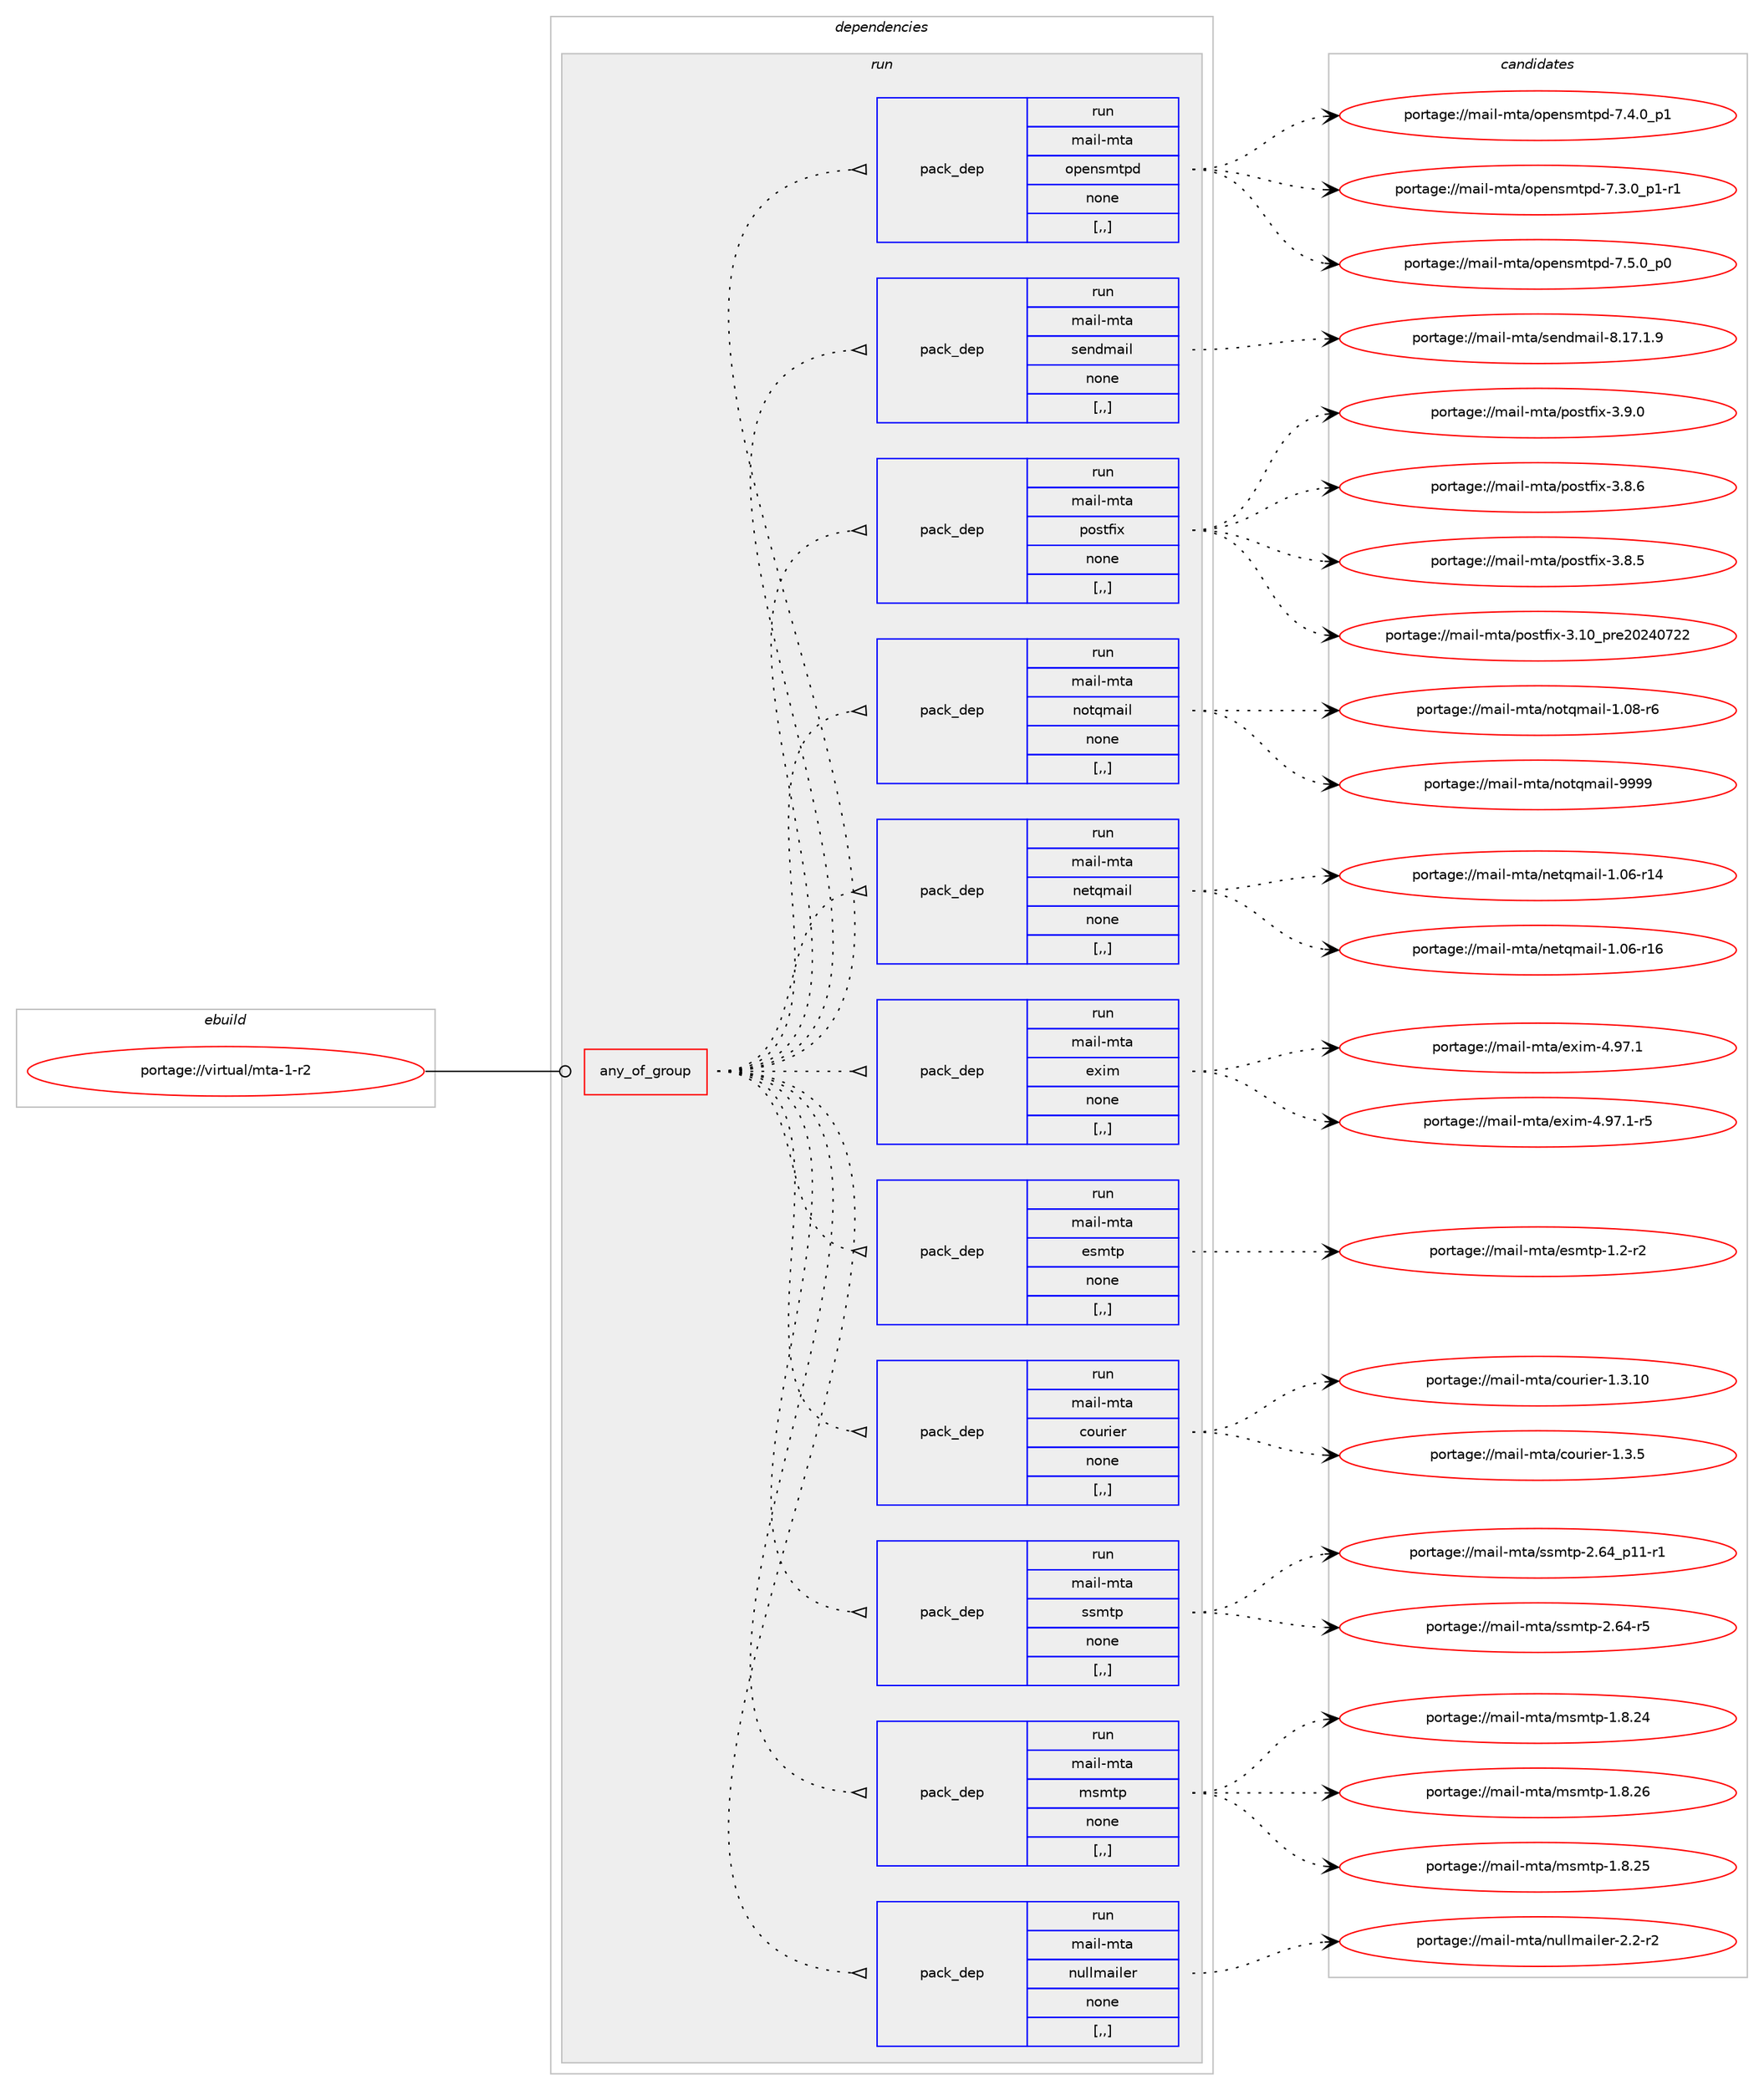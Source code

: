 digraph prolog {

# *************
# Graph options
# *************

newrank=true;
concentrate=true;
compound=true;
graph [rankdir=LR,fontname=Helvetica,fontsize=10,ranksep=1.5];#, ranksep=2.5, nodesep=0.2];
edge  [arrowhead=vee];
node  [fontname=Helvetica,fontsize=10];

# **********
# The ebuild
# **********

subgraph cluster_leftcol {
color=gray;
label=<<i>ebuild</i>>;
id [label="portage://virtual/mta-1-r2", color=red, width=4, href="../virtual/mta-1-r2.svg"];
}

# ****************
# The dependencies
# ****************

subgraph cluster_midcol {
color=gray;
label=<<i>dependencies</i>>;
subgraph cluster_compile {
fillcolor="#eeeeee";
style=filled;
label=<<i>compile</i>>;
}
subgraph cluster_compileandrun {
fillcolor="#eeeeee";
style=filled;
label=<<i>compile and run</i>>;
}
subgraph cluster_run {
fillcolor="#eeeeee";
style=filled;
label=<<i>run</i>>;
subgraph any2854 {
dependency445422 [label=<<TABLE BORDER="0" CELLBORDER="1" CELLSPACING="0" CELLPADDING="4"><TR><TD CELLPADDING="10">any_of_group</TD></TR></TABLE>>, shape=none, color=red];subgraph pack323215 {
dependency445423 [label=<<TABLE BORDER="0" CELLBORDER="1" CELLSPACING="0" CELLPADDING="4" WIDTH="220"><TR><TD ROWSPAN="6" CELLPADDING="30">pack_dep</TD></TR><TR><TD WIDTH="110">run</TD></TR><TR><TD>mail-mta</TD></TR><TR><TD>nullmailer</TD></TR><TR><TD>none</TD></TR><TR><TD>[,,]</TD></TR></TABLE>>, shape=none, color=blue];
}
dependency445422:e -> dependency445423:w [weight=20,style="dotted",arrowhead="oinv"];
subgraph pack323216 {
dependency445424 [label=<<TABLE BORDER="0" CELLBORDER="1" CELLSPACING="0" CELLPADDING="4" WIDTH="220"><TR><TD ROWSPAN="6" CELLPADDING="30">pack_dep</TD></TR><TR><TD WIDTH="110">run</TD></TR><TR><TD>mail-mta</TD></TR><TR><TD>msmtp</TD></TR><TR><TD>none</TD></TR><TR><TD>[,,]</TD></TR></TABLE>>, shape=none, color=blue];
}
dependency445422:e -> dependency445424:w [weight=20,style="dotted",arrowhead="oinv"];
subgraph pack323217 {
dependency445425 [label=<<TABLE BORDER="0" CELLBORDER="1" CELLSPACING="0" CELLPADDING="4" WIDTH="220"><TR><TD ROWSPAN="6" CELLPADDING="30">pack_dep</TD></TR><TR><TD WIDTH="110">run</TD></TR><TR><TD>mail-mta</TD></TR><TR><TD>ssmtp</TD></TR><TR><TD>none</TD></TR><TR><TD>[,,]</TD></TR></TABLE>>, shape=none, color=blue];
}
dependency445422:e -> dependency445425:w [weight=20,style="dotted",arrowhead="oinv"];
subgraph pack323218 {
dependency445426 [label=<<TABLE BORDER="0" CELLBORDER="1" CELLSPACING="0" CELLPADDING="4" WIDTH="220"><TR><TD ROWSPAN="6" CELLPADDING="30">pack_dep</TD></TR><TR><TD WIDTH="110">run</TD></TR><TR><TD>mail-mta</TD></TR><TR><TD>courier</TD></TR><TR><TD>none</TD></TR><TR><TD>[,,]</TD></TR></TABLE>>, shape=none, color=blue];
}
dependency445422:e -> dependency445426:w [weight=20,style="dotted",arrowhead="oinv"];
subgraph pack323219 {
dependency445427 [label=<<TABLE BORDER="0" CELLBORDER="1" CELLSPACING="0" CELLPADDING="4" WIDTH="220"><TR><TD ROWSPAN="6" CELLPADDING="30">pack_dep</TD></TR><TR><TD WIDTH="110">run</TD></TR><TR><TD>mail-mta</TD></TR><TR><TD>esmtp</TD></TR><TR><TD>none</TD></TR><TR><TD>[,,]</TD></TR></TABLE>>, shape=none, color=blue];
}
dependency445422:e -> dependency445427:w [weight=20,style="dotted",arrowhead="oinv"];
subgraph pack323220 {
dependency445428 [label=<<TABLE BORDER="0" CELLBORDER="1" CELLSPACING="0" CELLPADDING="4" WIDTH="220"><TR><TD ROWSPAN="6" CELLPADDING="30">pack_dep</TD></TR><TR><TD WIDTH="110">run</TD></TR><TR><TD>mail-mta</TD></TR><TR><TD>exim</TD></TR><TR><TD>none</TD></TR><TR><TD>[,,]</TD></TR></TABLE>>, shape=none, color=blue];
}
dependency445422:e -> dependency445428:w [weight=20,style="dotted",arrowhead="oinv"];
subgraph pack323221 {
dependency445429 [label=<<TABLE BORDER="0" CELLBORDER="1" CELLSPACING="0" CELLPADDING="4" WIDTH="220"><TR><TD ROWSPAN="6" CELLPADDING="30">pack_dep</TD></TR><TR><TD WIDTH="110">run</TD></TR><TR><TD>mail-mta</TD></TR><TR><TD>netqmail</TD></TR><TR><TD>none</TD></TR><TR><TD>[,,]</TD></TR></TABLE>>, shape=none, color=blue];
}
dependency445422:e -> dependency445429:w [weight=20,style="dotted",arrowhead="oinv"];
subgraph pack323222 {
dependency445430 [label=<<TABLE BORDER="0" CELLBORDER="1" CELLSPACING="0" CELLPADDING="4" WIDTH="220"><TR><TD ROWSPAN="6" CELLPADDING="30">pack_dep</TD></TR><TR><TD WIDTH="110">run</TD></TR><TR><TD>mail-mta</TD></TR><TR><TD>notqmail</TD></TR><TR><TD>none</TD></TR><TR><TD>[,,]</TD></TR></TABLE>>, shape=none, color=blue];
}
dependency445422:e -> dependency445430:w [weight=20,style="dotted",arrowhead="oinv"];
subgraph pack323223 {
dependency445431 [label=<<TABLE BORDER="0" CELLBORDER="1" CELLSPACING="0" CELLPADDING="4" WIDTH="220"><TR><TD ROWSPAN="6" CELLPADDING="30">pack_dep</TD></TR><TR><TD WIDTH="110">run</TD></TR><TR><TD>mail-mta</TD></TR><TR><TD>postfix</TD></TR><TR><TD>none</TD></TR><TR><TD>[,,]</TD></TR></TABLE>>, shape=none, color=blue];
}
dependency445422:e -> dependency445431:w [weight=20,style="dotted",arrowhead="oinv"];
subgraph pack323224 {
dependency445432 [label=<<TABLE BORDER="0" CELLBORDER="1" CELLSPACING="0" CELLPADDING="4" WIDTH="220"><TR><TD ROWSPAN="6" CELLPADDING="30">pack_dep</TD></TR><TR><TD WIDTH="110">run</TD></TR><TR><TD>mail-mta</TD></TR><TR><TD>sendmail</TD></TR><TR><TD>none</TD></TR><TR><TD>[,,]</TD></TR></TABLE>>, shape=none, color=blue];
}
dependency445422:e -> dependency445432:w [weight=20,style="dotted",arrowhead="oinv"];
subgraph pack323225 {
dependency445433 [label=<<TABLE BORDER="0" CELLBORDER="1" CELLSPACING="0" CELLPADDING="4" WIDTH="220"><TR><TD ROWSPAN="6" CELLPADDING="30">pack_dep</TD></TR><TR><TD WIDTH="110">run</TD></TR><TR><TD>mail-mta</TD></TR><TR><TD>opensmtpd</TD></TR><TR><TD>none</TD></TR><TR><TD>[,,]</TD></TR></TABLE>>, shape=none, color=blue];
}
dependency445422:e -> dependency445433:w [weight=20,style="dotted",arrowhead="oinv"];
}
id:e -> dependency445422:w [weight=20,style="solid",arrowhead="odot"];
}
}

# **************
# The candidates
# **************

subgraph cluster_choices {
rank=same;
color=gray;
label=<<i>candidates</i>>;

subgraph choice323215 {
color=black;
nodesep=1;
choice1099710510845109116974711011710810810997105108101114455046504511450 [label="portage://mail-mta/nullmailer-2.2-r2", color=red, width=4,href="../mail-mta/nullmailer-2.2-r2.svg"];
dependency445423:e -> choice1099710510845109116974711011710810810997105108101114455046504511450:w [style=dotted,weight="100"];
}
subgraph choice323216 {
color=black;
nodesep=1;
choice1099710510845109116974710911510911611245494656465054 [label="portage://mail-mta/msmtp-1.8.26", color=red, width=4,href="../mail-mta/msmtp-1.8.26.svg"];
choice1099710510845109116974710911510911611245494656465053 [label="portage://mail-mta/msmtp-1.8.25", color=red, width=4,href="../mail-mta/msmtp-1.8.25.svg"];
choice1099710510845109116974710911510911611245494656465052 [label="portage://mail-mta/msmtp-1.8.24", color=red, width=4,href="../mail-mta/msmtp-1.8.24.svg"];
dependency445424:e -> choice1099710510845109116974710911510911611245494656465054:w [style=dotted,weight="100"];
dependency445424:e -> choice1099710510845109116974710911510911611245494656465053:w [style=dotted,weight="100"];
dependency445424:e -> choice1099710510845109116974710911510911611245494656465052:w [style=dotted,weight="100"];
}
subgraph choice323217 {
color=black;
nodesep=1;
choice1099710510845109116974711511510911611245504654529511249494511449 [label="portage://mail-mta/ssmtp-2.64_p11-r1", color=red, width=4,href="../mail-mta/ssmtp-2.64_p11-r1.svg"];
choice1099710510845109116974711511510911611245504654524511453 [label="portage://mail-mta/ssmtp-2.64-r5", color=red, width=4,href="../mail-mta/ssmtp-2.64-r5.svg"];
dependency445425:e -> choice1099710510845109116974711511510911611245504654529511249494511449:w [style=dotted,weight="100"];
dependency445425:e -> choice1099710510845109116974711511510911611245504654524511453:w [style=dotted,weight="100"];
}
subgraph choice323218 {
color=black;
nodesep=1;
choice109971051084510911697479911111711410510111445494651464948 [label="portage://mail-mta/courier-1.3.10", color=red, width=4,href="../mail-mta/courier-1.3.10.svg"];
choice1099710510845109116974799111117114105101114454946514653 [label="portage://mail-mta/courier-1.3.5", color=red, width=4,href="../mail-mta/courier-1.3.5.svg"];
dependency445426:e -> choice109971051084510911697479911111711410510111445494651464948:w [style=dotted,weight="100"];
dependency445426:e -> choice1099710510845109116974799111117114105101114454946514653:w [style=dotted,weight="100"];
}
subgraph choice323219 {
color=black;
nodesep=1;
choice10997105108451091169747101115109116112454946504511450 [label="portage://mail-mta/esmtp-1.2-r2", color=red, width=4,href="../mail-mta/esmtp-1.2-r2.svg"];
dependency445427:e -> choice10997105108451091169747101115109116112454946504511450:w [style=dotted,weight="100"];
}
subgraph choice323220 {
color=black;
nodesep=1;
choice10997105108451091169747101120105109455246575546494511453 [label="portage://mail-mta/exim-4.97.1-r5", color=red, width=4,href="../mail-mta/exim-4.97.1-r5.svg"];
choice1099710510845109116974710112010510945524657554649 [label="portage://mail-mta/exim-4.97.1", color=red, width=4,href="../mail-mta/exim-4.97.1.svg"];
dependency445428:e -> choice10997105108451091169747101120105109455246575546494511453:w [style=dotted,weight="100"];
dependency445428:e -> choice1099710510845109116974710112010510945524657554649:w [style=dotted,weight="100"];
}
subgraph choice323221 {
color=black;
nodesep=1;
choice10997105108451091169747110101116113109971051084549464854451144954 [label="portage://mail-mta/netqmail-1.06-r16", color=red, width=4,href="../mail-mta/netqmail-1.06-r16.svg"];
choice10997105108451091169747110101116113109971051084549464854451144952 [label="portage://mail-mta/netqmail-1.06-r14", color=red, width=4,href="../mail-mta/netqmail-1.06-r14.svg"];
dependency445429:e -> choice10997105108451091169747110101116113109971051084549464854451144954:w [style=dotted,weight="100"];
dependency445429:e -> choice10997105108451091169747110101116113109971051084549464854451144952:w [style=dotted,weight="100"];
}
subgraph choice323222 {
color=black;
nodesep=1;
choice10997105108451091169747110111116113109971051084557575757 [label="portage://mail-mta/notqmail-9999", color=red, width=4,href="../mail-mta/notqmail-9999.svg"];
choice109971051084510911697471101111161131099710510845494648564511454 [label="portage://mail-mta/notqmail-1.08-r6", color=red, width=4,href="../mail-mta/notqmail-1.08-r6.svg"];
dependency445430:e -> choice10997105108451091169747110111116113109971051084557575757:w [style=dotted,weight="100"];
dependency445430:e -> choice109971051084510911697471101111161131099710510845494648564511454:w [style=dotted,weight="100"];
}
subgraph choice323223 {
color=black;
nodesep=1;
choice109971051084510911697471121111151161021051204551464948951121141015048505248555050 [label="portage://mail-mta/postfix-3.10_pre20240722", color=red, width=4,href="../mail-mta/postfix-3.10_pre20240722.svg"];
choice10997105108451091169747112111115116102105120455146574648 [label="portage://mail-mta/postfix-3.9.0", color=red, width=4,href="../mail-mta/postfix-3.9.0.svg"];
choice10997105108451091169747112111115116102105120455146564654 [label="portage://mail-mta/postfix-3.8.6", color=red, width=4,href="../mail-mta/postfix-3.8.6.svg"];
choice10997105108451091169747112111115116102105120455146564653 [label="portage://mail-mta/postfix-3.8.5", color=red, width=4,href="../mail-mta/postfix-3.8.5.svg"];
dependency445431:e -> choice109971051084510911697471121111151161021051204551464948951121141015048505248555050:w [style=dotted,weight="100"];
dependency445431:e -> choice10997105108451091169747112111115116102105120455146574648:w [style=dotted,weight="100"];
dependency445431:e -> choice10997105108451091169747112111115116102105120455146564654:w [style=dotted,weight="100"];
dependency445431:e -> choice10997105108451091169747112111115116102105120455146564653:w [style=dotted,weight="100"];
}
subgraph choice323224 {
color=black;
nodesep=1;
choice1099710510845109116974711510111010010997105108455646495546494657 [label="portage://mail-mta/sendmail-8.17.1.9", color=red, width=4,href="../mail-mta/sendmail-8.17.1.9.svg"];
dependency445432:e -> choice1099710510845109116974711510111010010997105108455646495546494657:w [style=dotted,weight="100"];
}
subgraph choice323225 {
color=black;
nodesep=1;
choice109971051084510911697471111121011101151091161121004555465346489511248 [label="portage://mail-mta/opensmtpd-7.5.0_p0", color=red, width=4,href="../mail-mta/opensmtpd-7.5.0_p0.svg"];
choice109971051084510911697471111121011101151091161121004555465246489511249 [label="portage://mail-mta/opensmtpd-7.4.0_p1", color=red, width=4,href="../mail-mta/opensmtpd-7.4.0_p1.svg"];
choice1099710510845109116974711111210111011510911611210045554651464895112494511449 [label="portage://mail-mta/opensmtpd-7.3.0_p1-r1", color=red, width=4,href="../mail-mta/opensmtpd-7.3.0_p1-r1.svg"];
dependency445433:e -> choice109971051084510911697471111121011101151091161121004555465346489511248:w [style=dotted,weight="100"];
dependency445433:e -> choice109971051084510911697471111121011101151091161121004555465246489511249:w [style=dotted,weight="100"];
dependency445433:e -> choice1099710510845109116974711111210111011510911611210045554651464895112494511449:w [style=dotted,weight="100"];
}
}

}
